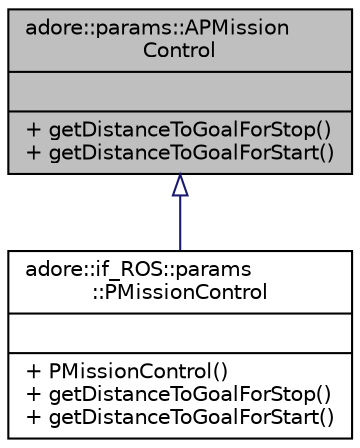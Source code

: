 digraph "adore::params::APMissionControl"
{
 // LATEX_PDF_SIZE
  edge [fontname="Helvetica",fontsize="10",labelfontname="Helvetica",labelfontsize="10"];
  node [fontname="Helvetica",fontsize="10",shape=record];
  Node1 [label="{adore::params::APMission\lControl\n||+ getDistanceToGoalForStop()\l+ getDistanceToGoalForStart()\l}",height=0.2,width=0.4,color="black", fillcolor="grey75", style="filled", fontcolor="black",tooltip="abstract class containing parameters for mission controller configuration"];
  Node1 -> Node2 [dir="back",color="midnightblue",fontsize="10",style="solid",arrowtail="onormal",fontname="Helvetica"];
  Node2 [label="{adore::if_ROS::params\l::PMissionControl\n||+ PMissionControl()\l+ getDistanceToGoalForStop()\l+ getDistanceToGoalForStart()\l}",height=0.2,width=0.4,color="black", fillcolor="white", style="filled",URL="$classadore_1_1if__ROS_1_1params_1_1PMissionControl.html",tooltip=" "];
}
